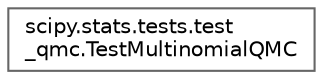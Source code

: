 digraph "Graphical Class Hierarchy"
{
 // LATEX_PDF_SIZE
  bgcolor="transparent";
  edge [fontname=Helvetica,fontsize=10,labelfontname=Helvetica,labelfontsize=10];
  node [fontname=Helvetica,fontsize=10,shape=box,height=0.2,width=0.4];
  rankdir="LR";
  Node0 [id="Node000000",label="scipy.stats.tests.test\l_qmc.TestMultinomialQMC",height=0.2,width=0.4,color="grey40", fillcolor="white", style="filled",URL="$d7/d7e/classscipy_1_1stats_1_1tests_1_1test__qmc_1_1TestMultinomialQMC.html",tooltip=" "];
}
